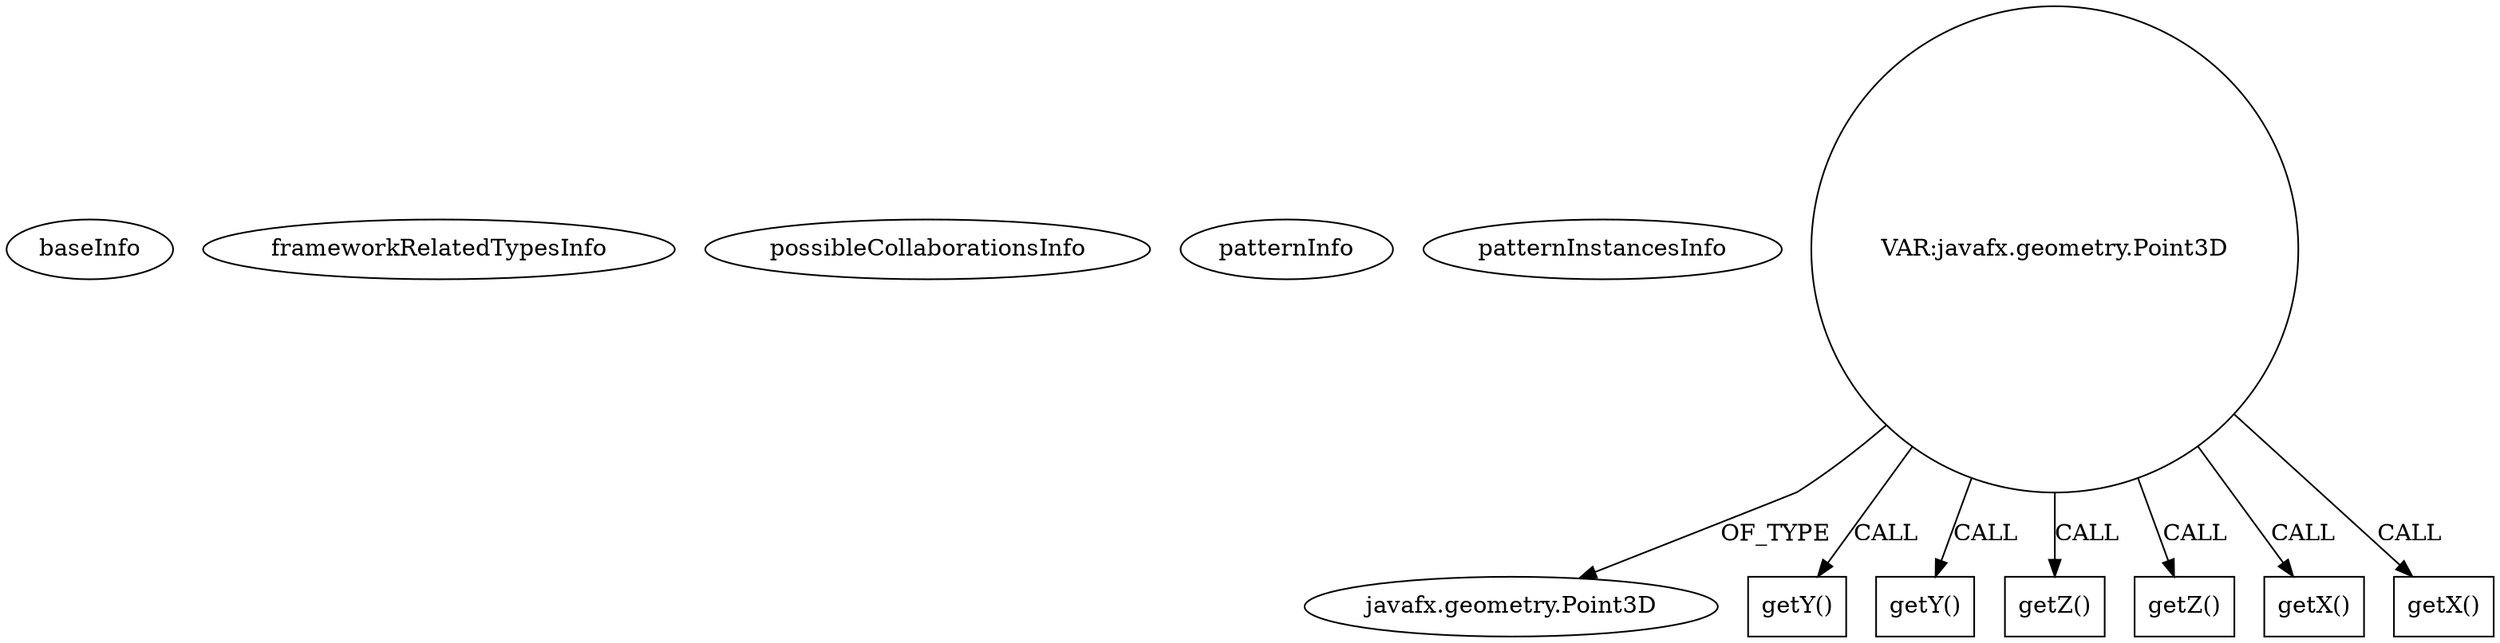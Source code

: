 digraph {
baseInfo[graphId=4360,category="pattern",isAnonymous=false,possibleRelation=false]
frameworkRelatedTypesInfo[]
possibleCollaborationsInfo[]
patternInfo[frequency=2.0,patternRootClient=null]
patternInstancesInfo[0="mjchao-3D-Graphing-Calculator~/mjchao-3D-Graphing-Calculator/3D-Graphing-Calculator-master/src/mjchao/graph3d/graph/GraphPaper3D.java~void setupListeners()~3645",1="mjchao-3D-Graphing-Calculator~/mjchao-3D-Graphing-Calculator/3D-Graphing-Calculator-master/src/mjchao/graph3d/graph/GraphPaper3D.java~GraphPaper3D~3644"]
19[label="javafx.geometry.Point3D",vertexType="FRAMEWORK_CLASS_TYPE",isFrameworkType=false]
17[label="VAR:javafx.geometry.Point3D",vertexType="VARIABLE_EXPRESION",isFrameworkType=false,shape=circle]
21[label="getY()",vertexType="INSIDE_CALL",isFrameworkType=false,shape=box]
30[label="getY()",vertexType="INSIDE_CALL",isFrameworkType=false,shape=box]
34[label="getZ()",vertexType="INSIDE_CALL",isFrameworkType=false,shape=box]
23[label="getZ()",vertexType="INSIDE_CALL",isFrameworkType=false,shape=box]
25[label="getX()",vertexType="INSIDE_CALL",isFrameworkType=false,shape=box]
18[label="getX()",vertexType="INSIDE_CALL",isFrameworkType=false,shape=box]
17->34[label="CALL"]
17->19[label="OF_TYPE"]
17->25[label="CALL"]
17->18[label="CALL"]
17->21[label="CALL"]
17->23[label="CALL"]
17->30[label="CALL"]
}
